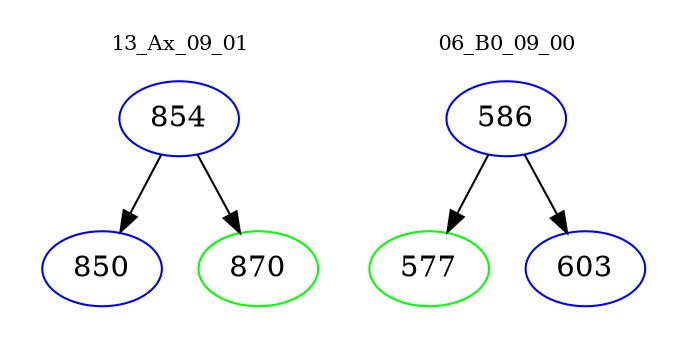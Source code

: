 digraph{
subgraph cluster_0 {
color = white
label = "13_Ax_09_01";
fontsize=10;
T0_854 [label="854", color="blue"]
T0_854 -> T0_850 [color="black"]
T0_850 [label="850", color="blue"]
T0_854 -> T0_870 [color="black"]
T0_870 [label="870", color="green"]
}
subgraph cluster_1 {
color = white
label = "06_B0_09_00";
fontsize=10;
T1_586 [label="586", color="blue"]
T1_586 -> T1_577 [color="black"]
T1_577 [label="577", color="green"]
T1_586 -> T1_603 [color="black"]
T1_603 [label="603", color="blue"]
}
}
